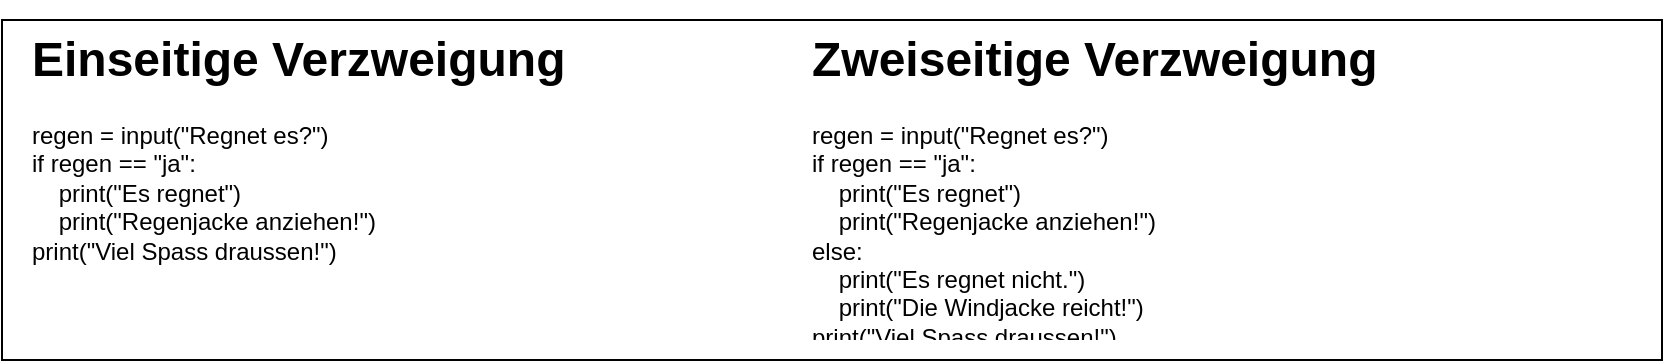 <mxfile version="21.2.9">
  <diagram name="Seite-1" id="VG-hwnI3aBa3tFfHflap">
    <mxGraphModel dx="954" dy="608" grid="1" gridSize="10" guides="1" tooltips="1" connect="1" arrows="1" fold="1" page="1" pageScale="1" pageWidth="827" pageHeight="1169" math="0" shadow="0">
      <root>
        <mxCell id="0" />
        <mxCell id="1" parent="0" />
        <mxCell id="swHA0JQ_atu3qIhNIVTD-50" value="&lt;h1&gt;Zweiseitige Verzweigung&lt;/h1&gt;&lt;div style=&quot;border-color: var(--border-color);&quot;&gt;regen = input(&quot;Regnet es?&quot;)&lt;/div&gt;&lt;div style=&quot;border-color: var(--border-color);&quot;&gt;if regen == &quot;ja&quot;:&lt;/div&gt;&lt;div style=&quot;border-color: var(--border-color);&quot;&gt;&amp;nbsp; &amp;nbsp; print(&quot;Es regnet&quot;)&lt;br&gt;&lt;/div&gt;&lt;div style=&quot;border-color: var(--border-color);&quot;&gt;&amp;nbsp; &amp;nbsp; print(&quot;Regenjacke anziehen!&quot;)&lt;/div&gt;&lt;div style=&quot;border-color: var(--border-color);&quot;&gt;else:&lt;br&gt;&lt;/div&gt;&lt;div style=&quot;border-color: var(--border-color);&quot;&gt;&lt;div style=&quot;border-color: var(--border-color);&quot;&gt;&amp;nbsp; &amp;nbsp; print(&quot;Es regnet nicht.&quot;)&lt;/div&gt;&lt;div style=&quot;border-color: var(--border-color);&quot;&gt;&amp;nbsp; &amp;nbsp; print(&quot;Die Windjacke reicht!&quot;)&lt;/div&gt;&lt;/div&gt;&lt;div&gt;print(&quot;Viel Spass draussen!&quot;)&lt;br&gt;&lt;/div&gt;&lt;div&gt;&amp;nbsp; &amp;nbsp;&amp;nbsp;&lt;/div&gt;" style="text;html=1;strokeColor=none;fillColor=none;spacing=5;spacingTop=-20;whiteSpace=wrap;overflow=hidden;rounded=0;" parent="1" vertex="1">
          <mxGeometry x="400" y="300" width="380" height="160" as="geometry" />
        </mxCell>
        <mxCell id="qas828EMthf8ERMhL5aa-3" value="&lt;h1&gt;Einseitige Verzweigung&lt;/h1&gt;&lt;div style=&quot;border-color: var(--border-color);&quot;&gt;regen = input(&quot;Regnet es?&quot;)&lt;/div&gt;&lt;div style=&quot;border-color: var(--border-color);&quot;&gt;if regen == &quot;ja&quot;:&lt;/div&gt;&lt;div style=&quot;border-color: var(--border-color);&quot;&gt;&amp;nbsp; &amp;nbsp; print(&quot;Es regnet&quot;)&lt;/div&gt;&lt;div style=&quot;border-color: var(--border-color);&quot;&gt;&amp;nbsp; &amp;nbsp; print(&quot;Regenjacke anziehen!&quot;)&lt;/div&gt;&lt;div style=&quot;border-color: var(--border-color);&quot;&gt;print(&quot;Viel Spass draussen!&quot;)&lt;br&gt;&lt;/div&gt;&lt;div&gt;&amp;nbsp; &amp;nbsp;&amp;nbsp;&lt;/div&gt;" style="text;html=1;strokeColor=none;fillColor=none;spacing=5;spacingTop=-20;whiteSpace=wrap;overflow=hidden;rounded=0;" vertex="1" parent="1">
          <mxGeometry x="10" y="300" width="380" height="160" as="geometry" />
        </mxCell>
        <mxCell id="qas828EMthf8ERMhL5aa-4" value="" style="rounded=0;whiteSpace=wrap;html=1;fillColor=none;" vertex="1" parent="1">
          <mxGeometry y="300" width="830" height="170" as="geometry" />
        </mxCell>
      </root>
    </mxGraphModel>
  </diagram>
</mxfile>

